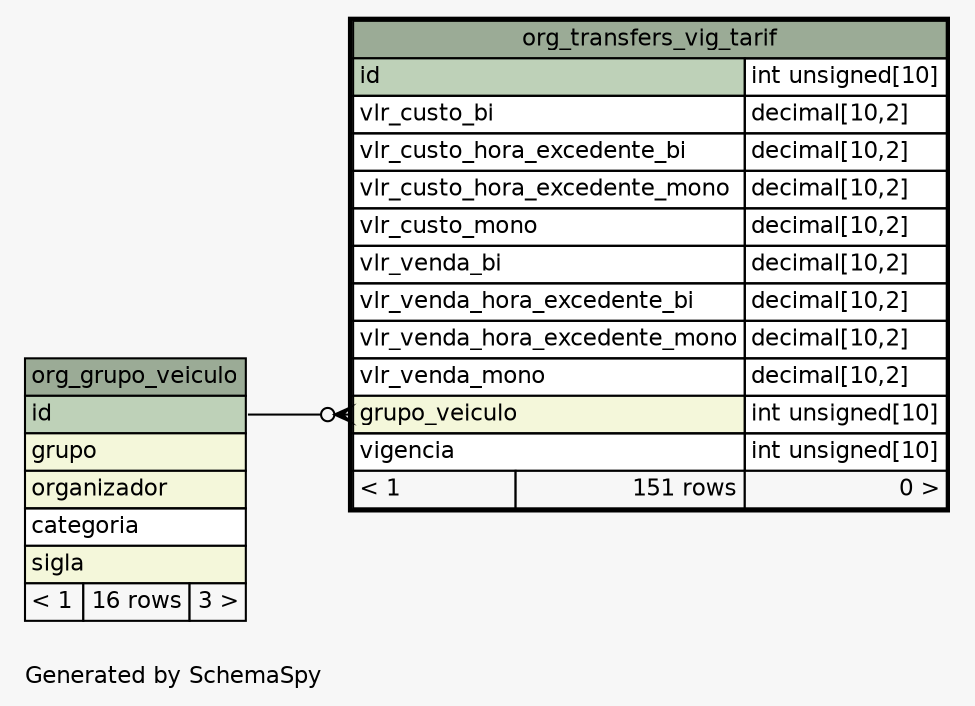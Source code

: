// dot 2.38.0 on Windows 10 10.0
// SchemaSpy rev 590
digraph "oneDegreeRelationshipsDiagram" {
  graph [
    rankdir="RL"
    bgcolor="#f7f7f7"
    label="\nGenerated by SchemaSpy"
    labeljust="l"
    nodesep="0.18"
    ranksep="0.46"
    fontname="Helvetica"
    fontsize="11"
  ];
  node [
    fontname="Helvetica"
    fontsize="11"
    shape="plaintext"
  ];
  edge [
    arrowsize="0.8"
  ];
  "org_transfers_vig_tarif":"grupo_veiculo":w -> "org_grupo_veiculo":"id":e [arrowhead=none dir=back arrowtail=crowodot];
  "org_grupo_veiculo" [
    label=<
    <TABLE BORDER="0" CELLBORDER="1" CELLSPACING="0" BGCOLOR="#ffffff">
      <TR><TD COLSPAN="3" BGCOLOR="#9bab96" ALIGN="CENTER">org_grupo_veiculo</TD></TR>
      <TR><TD PORT="id" COLSPAN="3" BGCOLOR="#bed1b8" ALIGN="LEFT">id</TD></TR>
      <TR><TD PORT="grupo" COLSPAN="3" BGCOLOR="#f4f7da" ALIGN="LEFT">grupo</TD></TR>
      <TR><TD PORT="organizador" COLSPAN="3" BGCOLOR="#f4f7da" ALIGN="LEFT">organizador</TD></TR>
      <TR><TD PORT="categoria" COLSPAN="3" ALIGN="LEFT">categoria</TD></TR>
      <TR><TD PORT="sigla" COLSPAN="3" BGCOLOR="#f4f7da" ALIGN="LEFT">sigla</TD></TR>
      <TR><TD ALIGN="LEFT" BGCOLOR="#f7f7f7">&lt; 1</TD><TD ALIGN="RIGHT" BGCOLOR="#f7f7f7">16 rows</TD><TD ALIGN="RIGHT" BGCOLOR="#f7f7f7">3 &gt;</TD></TR>
    </TABLE>>
    URL="org_grupo_veiculo.html"
    tooltip="org_grupo_veiculo"
  ];
  "org_transfers_vig_tarif" [
    label=<
    <TABLE BORDER="2" CELLBORDER="1" CELLSPACING="0" BGCOLOR="#ffffff">
      <TR><TD COLSPAN="3" BGCOLOR="#9bab96" ALIGN="CENTER">org_transfers_vig_tarif</TD></TR>
      <TR><TD PORT="id" COLSPAN="2" BGCOLOR="#bed1b8" ALIGN="LEFT">id</TD><TD PORT="id.type" ALIGN="LEFT">int unsigned[10]</TD></TR>
      <TR><TD PORT="vlr_custo_bi" COLSPAN="2" ALIGN="LEFT">vlr_custo_bi</TD><TD PORT="vlr_custo_bi.type" ALIGN="LEFT">decimal[10,2]</TD></TR>
      <TR><TD PORT="vlr_custo_hora_excedente_bi" COLSPAN="2" ALIGN="LEFT">vlr_custo_hora_excedente_bi</TD><TD PORT="vlr_custo_hora_excedente_bi.type" ALIGN="LEFT">decimal[10,2]</TD></TR>
      <TR><TD PORT="vlr_custo_hora_excedente_mono" COLSPAN="2" ALIGN="LEFT">vlr_custo_hora_excedente_mono</TD><TD PORT="vlr_custo_hora_excedente_mono.type" ALIGN="LEFT">decimal[10,2]</TD></TR>
      <TR><TD PORT="vlr_custo_mono" COLSPAN="2" ALIGN="LEFT">vlr_custo_mono</TD><TD PORT="vlr_custo_mono.type" ALIGN="LEFT">decimal[10,2]</TD></TR>
      <TR><TD PORT="vlr_venda_bi" COLSPAN="2" ALIGN="LEFT">vlr_venda_bi</TD><TD PORT="vlr_venda_bi.type" ALIGN="LEFT">decimal[10,2]</TD></TR>
      <TR><TD PORT="vlr_venda_hora_excedente_bi" COLSPAN="2" ALIGN="LEFT">vlr_venda_hora_excedente_bi</TD><TD PORT="vlr_venda_hora_excedente_bi.type" ALIGN="LEFT">decimal[10,2]</TD></TR>
      <TR><TD PORT="vlr_venda_hora_excedente_mono" COLSPAN="2" ALIGN="LEFT">vlr_venda_hora_excedente_mono</TD><TD PORT="vlr_venda_hora_excedente_mono.type" ALIGN="LEFT">decimal[10,2]</TD></TR>
      <TR><TD PORT="vlr_venda_mono" COLSPAN="2" ALIGN="LEFT">vlr_venda_mono</TD><TD PORT="vlr_venda_mono.type" ALIGN="LEFT">decimal[10,2]</TD></TR>
      <TR><TD PORT="grupo_veiculo" COLSPAN="2" BGCOLOR="#f4f7da" ALIGN="LEFT">grupo_veiculo</TD><TD PORT="grupo_veiculo.type" ALIGN="LEFT">int unsigned[10]</TD></TR>
      <TR><TD PORT="vigencia" COLSPAN="2" ALIGN="LEFT">vigencia</TD><TD PORT="vigencia.type" ALIGN="LEFT">int unsigned[10]</TD></TR>
      <TR><TD ALIGN="LEFT" BGCOLOR="#f7f7f7">&lt; 1</TD><TD ALIGN="RIGHT" BGCOLOR="#f7f7f7">151 rows</TD><TD ALIGN="RIGHT" BGCOLOR="#f7f7f7">0 &gt;</TD></TR>
    </TABLE>>
    URL="org_transfers_vig_tarif.html"
    tooltip="org_transfers_vig_tarif"
  ];
}
